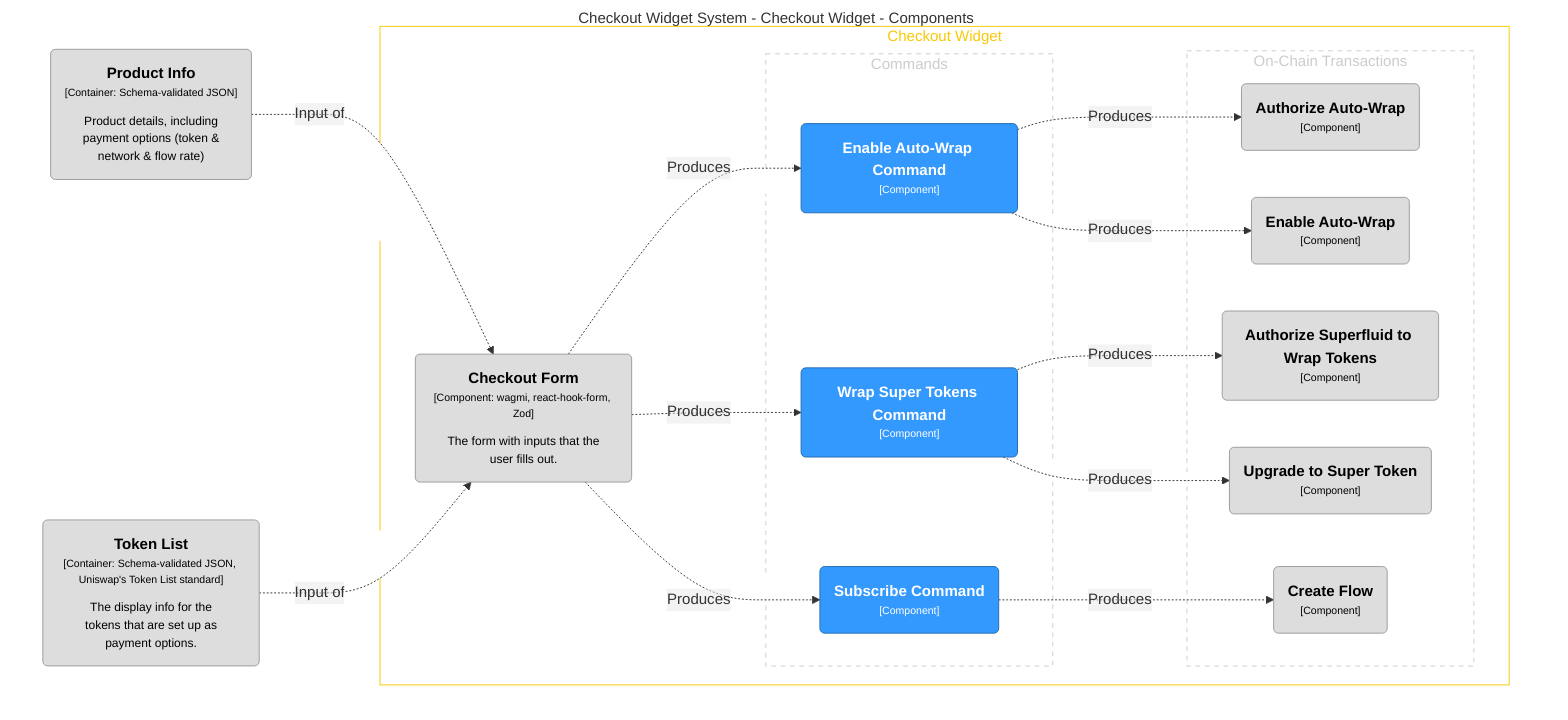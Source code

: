 graph TB
  linkStyle default fill:#ffffff

  subgraph diagram [Checkout Widget System - Checkout Widget - Components]
    style diagram fill:#ffffff,stroke:#ffffff

    22("<div style='font-weight: bold'>Product Info</div><div style='font-size: 70%; margin-top: 0px'>[Container: Schema-validated JSON]</div><div style='font-size: 80%; margin-top:10px'>Product details, including<br />payment options (token &<br />network & flow rate)</div>")
    style 22 fill:#dddddd,stroke:#9a9a9a,color:#000000
    25("<div style='font-weight: bold'>Token List</div><div style='font-size: 70%; margin-top: 0px'>[Container: Schema-validated JSON, Uniswap's Token List standard]</div><div style='font-size: 80%; margin-top:10px'>The display info for the<br />tokens that are set up as<br />payment options.</div>")
    style 25 fill:#dddddd,stroke:#9a9a9a,color:#000000

    subgraph 4 [Checkout Widget]
      style 4 fill:#ffffff,stroke:#f8c806,color:#f8c806

      subgraph group1 [Commands]
        style group1 fill:#ffffff,stroke:#cccccc,color:#cccccc,stroke-dasharray:5

        10("<div style='font-weight: bold'>Enable Auto-Wrap Command</div><div style='font-size: 70%; margin-top: 0px'>[Component]</div>")
        style 10 fill:#3399fe,stroke:#236bb1,color:#ffffff
        13("<div style='font-weight: bold'>Wrap Super Tokens Command</div><div style='font-size: 70%; margin-top: 0px'>[Component]</div>")
        style 13 fill:#3399fe,stroke:#236bb1,color:#ffffff
        16("<div style='font-weight: bold'>Subscribe Command</div><div style='font-size: 70%; margin-top: 0px'>[Component]</div>")
        style 16 fill:#3399fe,stroke:#236bb1,color:#ffffff
      end

      subgraph group2 [On-Chain Transactions]
        style group2 fill:#ffffff,stroke:#cccccc,color:#cccccc,stroke-dasharray:5

        5("<div style='font-weight: bold'>Authorize Auto-Wrap</div><div style='font-size: 70%; margin-top: 0px'>[Component]</div>")
        style 5 fill:#dddddd,stroke:#9a9a9a,color:#000000
        6("<div style='font-weight: bold'>Enable Auto-Wrap</div><div style='font-size: 70%; margin-top: 0px'>[Component]</div>")
        style 6 fill:#dddddd,stroke:#9a9a9a,color:#000000
        7("<div style='font-weight: bold'>Authorize Superfluid to Wrap Tokens</div><div style='font-size: 70%; margin-top: 0px'>[Component]</div>")
        style 7 fill:#dddddd,stroke:#9a9a9a,color:#000000
        8("<div style='font-weight: bold'>Upgrade to Super Token</div><div style='font-size: 70%; margin-top: 0px'>[Component]</div>")
        style 8 fill:#dddddd,stroke:#9a9a9a,color:#000000
        9("<div style='font-weight: bold'>Create Flow</div><div style='font-size: 70%; margin-top: 0px'>[Component]</div>")
        style 9 fill:#dddddd,stroke:#9a9a9a,color:#000000
      end

      18("<div style='font-weight: bold'>Checkout Form</div><div style='font-size: 70%; margin-top: 0px'>[Component: wagmi, react-hook-form, Zod]</div><div style='font-size: 80%; margin-top:10px'>The form with inputs that the<br />user fills out.</div>")
      style 18 fill:#dddddd,stroke:#9a9a9a,color:#000000
    end

    10-. "<div>Produces</div><div style='font-size: 70%'></div>" .->5
    10-. "<div>Produces</div><div style='font-size: 70%'></div>" .->6
    13-. "<div>Produces</div><div style='font-size: 70%'></div>" .->7
    13-. "<div>Produces</div><div style='font-size: 70%'></div>" .->8
    16-. "<div>Produces</div><div style='font-size: 70%'></div>" .->9
    18-. "<div>Produces</div><div style='font-size: 70%'></div>" .->10
    18-. "<div>Produces</div><div style='font-size: 70%'></div>" .->13
    18-. "<div>Produces</div><div style='font-size: 70%'></div>" .->16
    22-. "<div>Input of</div><div style='font-size: 70%'></div>" .->18
    25-. "<div>Input of</div><div style='font-size: 70%'></div>" .->18
  end
